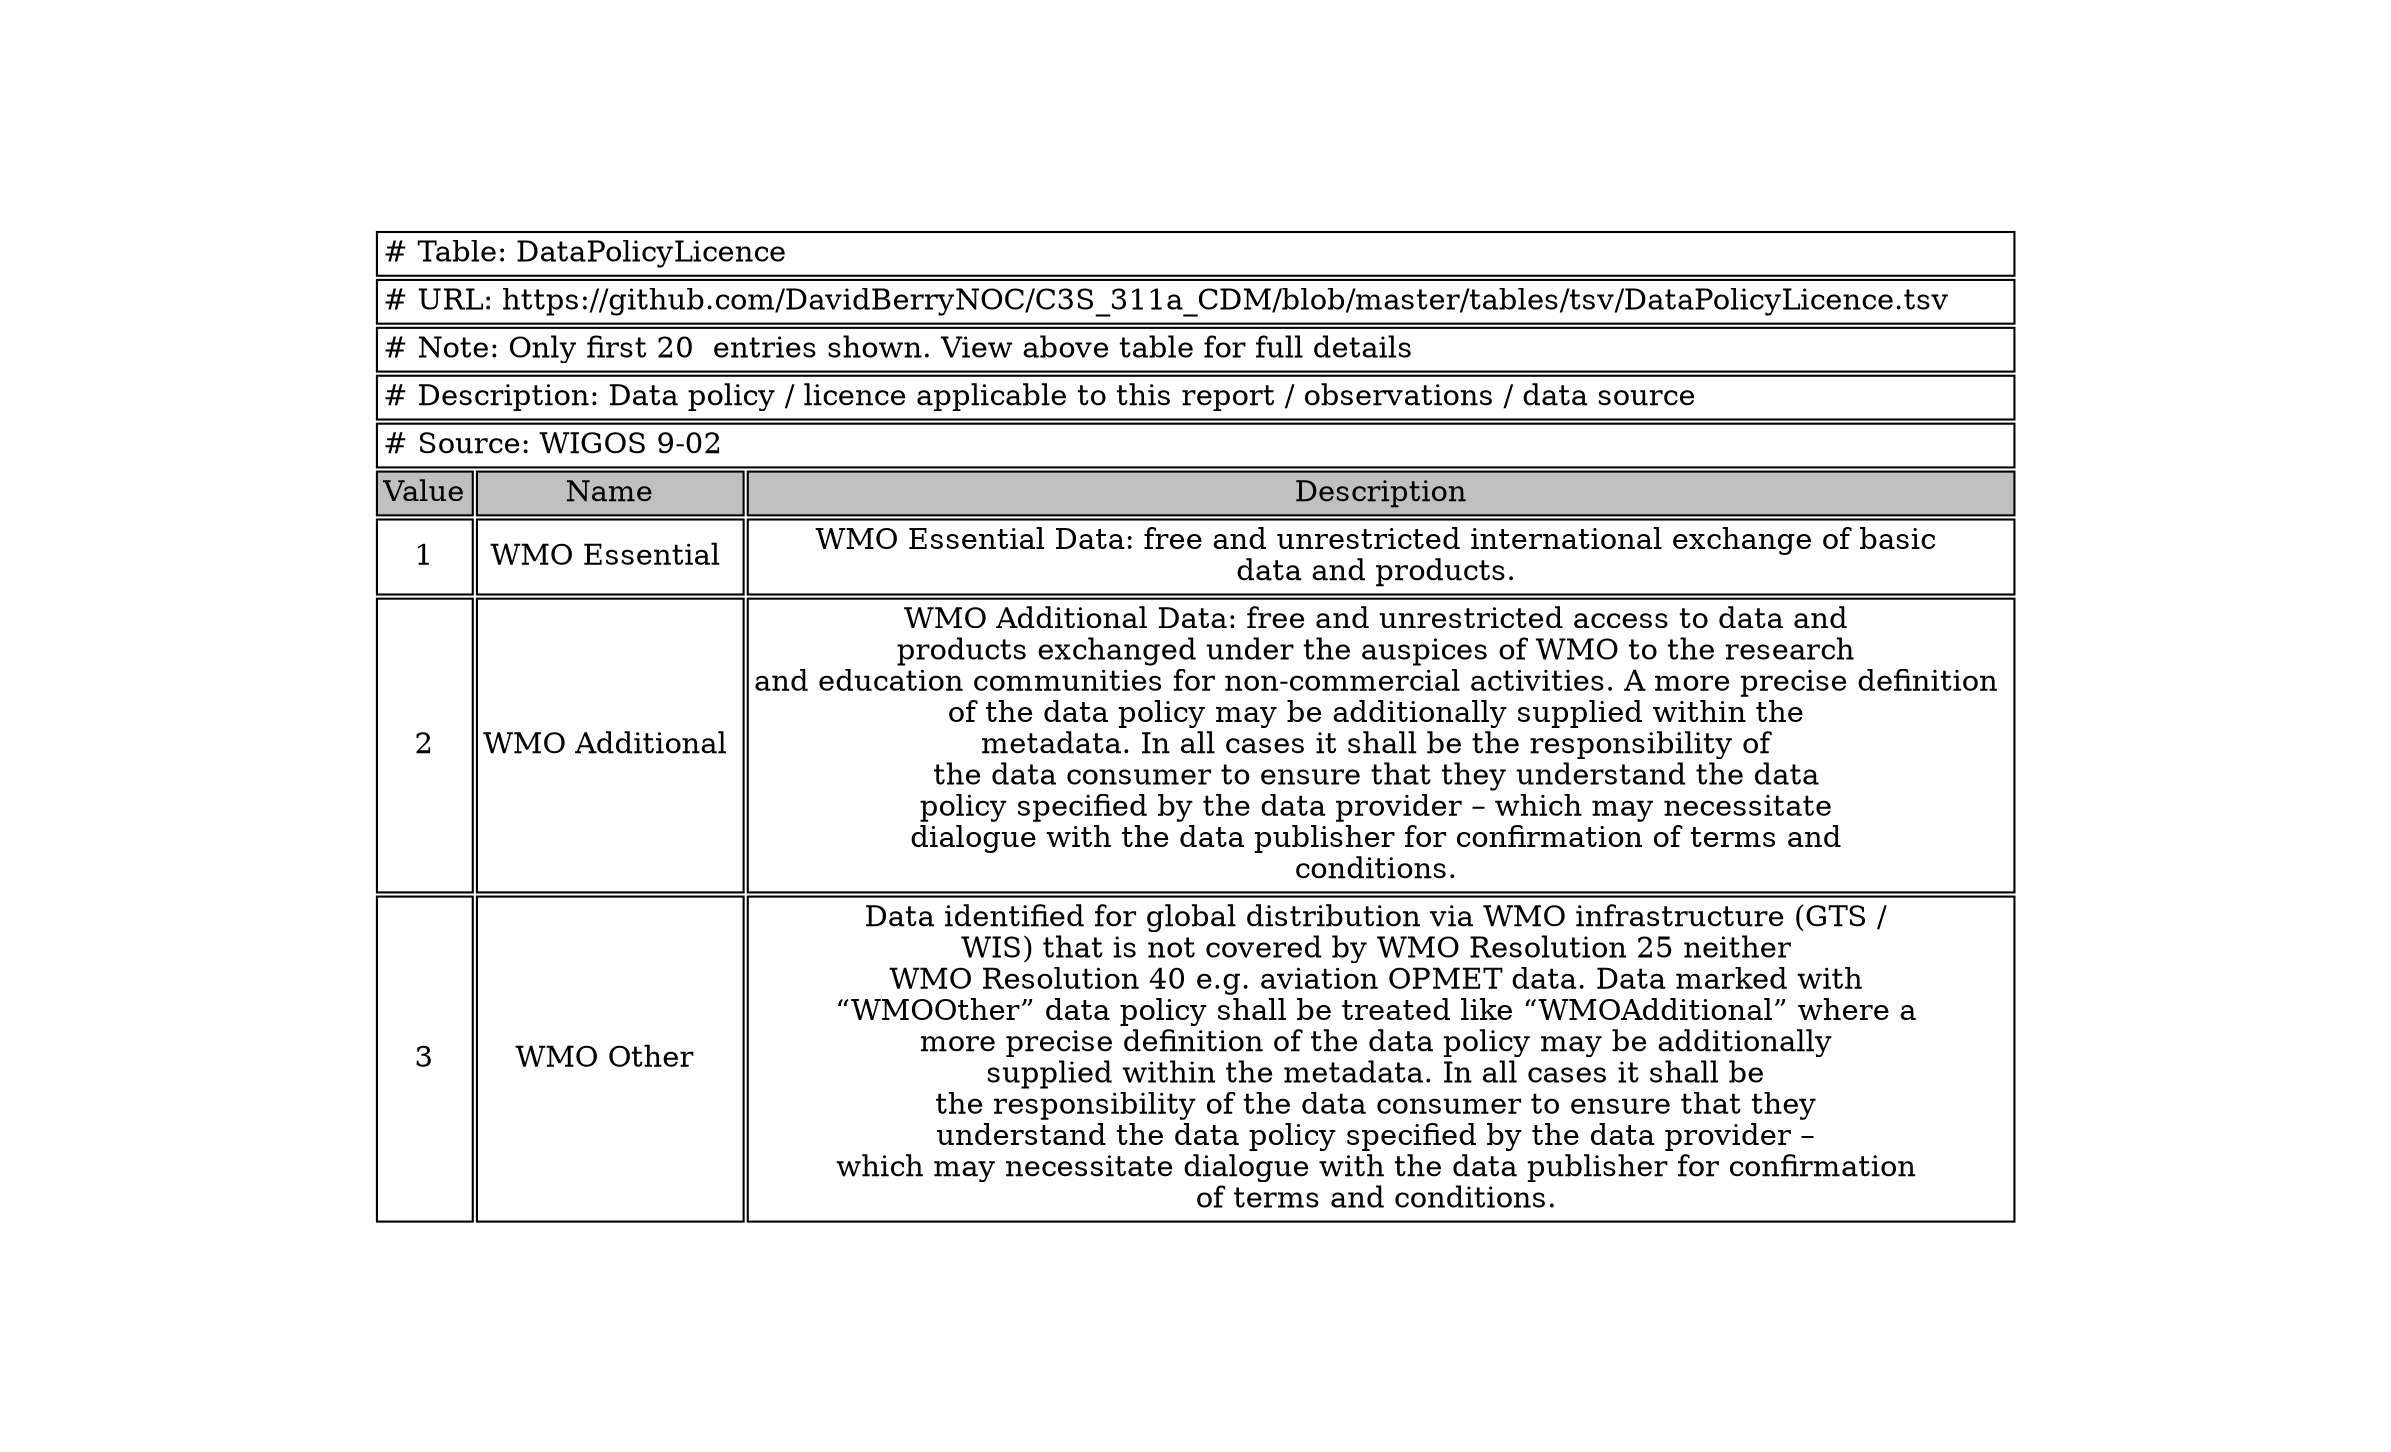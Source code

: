 digraph DataPolicyLicence {
node [color=white]
DataPolicyLicence [label=<<TABLE BORDER="0" CELLBORDER="1" CELLSPACING="2" COLOR="BLACK">
<TR><TD COLSPAN="3" ALIGN="left" PORT="head"># Table: DataPolicyLicence</TD></TR>
<TR><TD COLSPAN="3" ALIGN="left"># URL: https://github.com/DavidBerryNOC/C3S_311a_CDM/blob/master/tables/tsv/DataPolicyLicence.tsv</TD></TR>
<TR><TD COLSPAN="3" ALIGN="left"># Note: Only first 20  entries shown. View above table for full details</TD></TR>
<TR><TD ALIGN="left" COLSPAN="3"># Description: Data policy / licence applicable to this report / observations / data source</TD></TR>
<TR><TD ALIGN="left" COLSPAN="3"># Source: WIGOS 9-02</TD></TR>
<TR><TD BGCOLOR="GRAY">Value</TD><TD BGCOLOR="GRAY">Name</TD><TD BGCOLOR="GRAY">Description</TD></TR>
<TR><TD>1</TD><TD>WMO Essential </TD><TD>WMO Essential Data: free and unrestricted international exchange of basic <BR/>data and products. </TD></TR>
<TR><TD>2</TD><TD>WMO Additional </TD><TD>WMO Additional Data: free and unrestricted access to data and <BR/>products exchanged under the auspices of WMO to the research <BR/>and education communities for non-commercial activities. A more precise definition <BR/>of the data policy may be additionally supplied within the <BR/>metadata. In all cases it shall be the responsibility of <BR/>the data consumer to ensure that they understand the data <BR/>policy specified by the data provider – which may necessitate <BR/>dialogue with the data publisher for confirmation of terms and <BR/>conditions. </TD></TR>
<TR><TD>3</TD><TD>WMO Other </TD><TD>Data identified for global distribution via WMO infrastructure (GTS / <BR/>WIS) that is not covered by WMO Resolution 25 neither <BR/>WMO Resolution 40 e.g. aviation OPMET data. Data marked with <BR/>“WMOOther” data policy shall be treated like “WMOAdditional” where a <BR/>more precise definition of the data policy may be additionally <BR/>supplied within the metadata. In all cases it shall be <BR/>the responsibility of the data consumer to ensure that they <BR/>understand the data policy specified by the data provider – <BR/>which may necessitate dialogue with the data publisher for confirmation <BR/>of terms and conditions. </TD></TR>
</TABLE>>];
}
